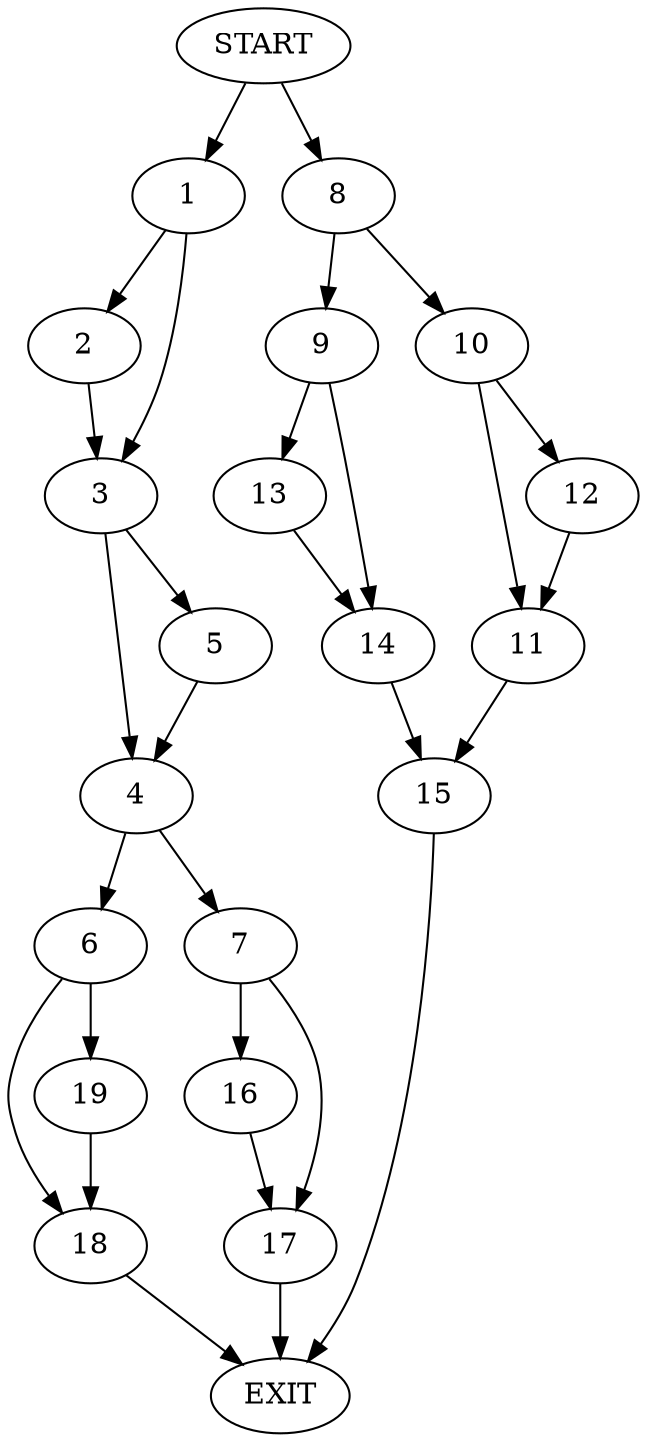 digraph {
0 [label="START"]
20 [label="EXIT"]
0 -> 1
1 -> 2
1 -> 3
3 -> 4
3 -> 5
2 -> 3
5 -> 4
4 -> 6
4 -> 7
0 -> 8
8 -> 9
8 -> 10
10 -> 11
10 -> 12
9 -> 13
9 -> 14
12 -> 11
11 -> 15
15 -> 20
14 -> 15
13 -> 14
7 -> 16
7 -> 17
6 -> 18
6 -> 19
17 -> 20
16 -> 17
19 -> 18
18 -> 20
}
